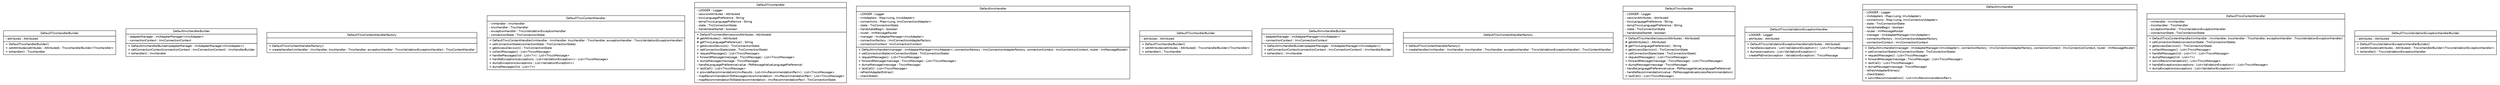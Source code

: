 #!/usr/local/bin/dot
#
# Class diagram 
# Generated by UMLGraph version R5_6 (http://www.umlgraph.org/)
#

digraph G {
	edge [fontname="Helvetica",fontsize=10,labelfontname="Helvetica",labelfontsize=10];
	node [fontname="Helvetica",fontsize=10,shape=plaintext];
	nodesep=0.25;
	ranksep=0.5;
	// de.hsbremen.tc.tnc.tnccs.message.handler.simple.DefaultTncsHandlerBuilder
	c3071 [label=<<table title="de.hsbremen.tc.tnc.tnccs.message.handler.simple.DefaultTncsHandlerBuilder" border="0" cellborder="1" cellspacing="0" cellpadding="2" port="p" href="./DefaultTncsHandlerBuilder.html">
		<tr><td><table border="0" cellspacing="0" cellpadding="1">
<tr><td align="center" balign="center"> DefaultTncsHandlerBuilder </td></tr>
		</table></td></tr>
		<tr><td><table border="0" cellspacing="0" cellpadding="1">
<tr><td align="left" balign="left"> - attributes : Attributed </td></tr>
		</table></td></tr>
		<tr><td><table border="0" cellspacing="0" cellpadding="1">
<tr><td align="left" balign="left"> + DefaultTncsHandlerBuilder() </td></tr>
<tr><td align="left" balign="left"> + setAttributes(attributes : Attributed) : TnccsHandlerBuilder&lt;TncsHandler&gt; </td></tr>
<tr><td align="left" balign="left"> + toHandler() : TncsHandler </td></tr>
		</table></td></tr>
		</table>>, URL="./DefaultTncsHandlerBuilder.html", fontname="Helvetica", fontcolor="black", fontsize=10.0];
	// de.hsbremen.tc.tnc.tnccs.message.handler.simple.DefaultImcHandlerBuilder
	c3072 [label=<<table title="de.hsbremen.tc.tnc.tnccs.message.handler.simple.DefaultImcHandlerBuilder" border="0" cellborder="1" cellspacing="0" cellpadding="2" port="p" href="./DefaultImcHandlerBuilder.html">
		<tr><td><table border="0" cellspacing="0" cellpadding="1">
<tr><td align="center" balign="center"> DefaultImcHandlerBuilder </td></tr>
		</table></td></tr>
		<tr><td><table border="0" cellspacing="0" cellpadding="1">
<tr><td align="left" balign="left"> - adapterManager : ImAdapterManager&lt;ImcAdapter&gt; </td></tr>
<tr><td align="left" balign="left"> - connectionContext : ImcConnectionContext </td></tr>
		</table></td></tr>
		<tr><td><table border="0" cellspacing="0" cellpadding="1">
<tr><td align="left" balign="left"> + DefaultImcHandlerBuilder(adapterManager : ImAdapterManager&lt;ImcAdapter&gt;) </td></tr>
<tr><td align="left" balign="left"> + setConnectionContext(connectionContext : ImcConnectionContext) : ImcHandlerBuilder </td></tr>
<tr><td align="left" balign="left"> + toHandler() : ImcHandler </td></tr>
		</table></td></tr>
		</table>>, URL="./DefaultImcHandlerBuilder.html", fontname="Helvetica", fontcolor="black", fontsize=10.0];
	// de.hsbremen.tc.tnc.tnccs.message.handler.simple.DefaultTncsContentHandlerFactory
	c3073 [label=<<table title="de.hsbremen.tc.tnc.tnccs.message.handler.simple.DefaultTncsContentHandlerFactory" border="0" cellborder="1" cellspacing="0" cellpadding="2" port="p" href="./DefaultTncsContentHandlerFactory.html">
		<tr><td><table border="0" cellspacing="0" cellpadding="1">
<tr><td align="center" balign="center"> DefaultTncsContentHandlerFactory </td></tr>
		</table></td></tr>
		<tr><td><table border="0" cellspacing="0" cellpadding="1">
<tr><td align="left" balign="left">  </td></tr>
		</table></td></tr>
		<tr><td><table border="0" cellspacing="0" cellpadding="1">
<tr><td align="left" balign="left"> + DefaultTncsContentHandlerFactory() </td></tr>
<tr><td align="left" balign="left"> + createHandler(imHandler : ImvHandler, tncsHandler : TncsHandler, exceptionHandler : TnccsValidationExceptionHandler) : TncsContentHandler </td></tr>
		</table></td></tr>
		</table>>, URL="./DefaultTncsContentHandlerFactory.html", fontname="Helvetica", fontcolor="black", fontsize=10.0];
	// de.hsbremen.tc.tnc.tnccs.message.handler.simple.DefaultTnccContentHandler
	c3074 [label=<<table title="de.hsbremen.tc.tnc.tnccs.message.handler.simple.DefaultTnccContentHandler" border="0" cellborder="1" cellspacing="0" cellpadding="2" port="p" href="./DefaultTnccContentHandler.html">
		<tr><td><table border="0" cellspacing="0" cellpadding="1">
<tr><td align="center" balign="center"> DefaultTnccContentHandler </td></tr>
		</table></td></tr>
		<tr><td><table border="0" cellspacing="0" cellpadding="1">
<tr><td align="left" balign="left"> - imHandler : ImcHandler </td></tr>
<tr><td align="left" balign="left"> - tnccHandler : TnccHandler </td></tr>
<tr><td align="left" balign="left"> - exceptionHandler : TnccsValidationExceptionHandler </td></tr>
<tr><td align="left" balign="left"> - connectionState : TncConnectionState </td></tr>
		</table></td></tr>
		<tr><td><table border="0" cellspacing="0" cellpadding="1">
<tr><td align="left" balign="left"> + DefaultTnccContentHandler(imHandler : ImcHandler, tnccHandler : TnccHandler, exceptionHandler : TnccsValidationExceptionHandler) </td></tr>
<tr><td align="left" balign="left"> + setConnectionState(connectionState : TncConnectionState) </td></tr>
<tr><td align="left" balign="left"> + getAccessDecision() : TncConnectionState </td></tr>
<tr><td align="left" balign="left"> + collectMessages() : List&lt;TnccsMessage&gt; </td></tr>
<tr><td align="left" balign="left"> + handleMessages(list : List&lt;?&gt;) : List&lt;TnccsMessage&gt; </td></tr>
<tr><td align="left" balign="left"> + handleExceptions(exceptions : List&lt;ValidationException&gt;) : List&lt;TnccsMessage&gt; </td></tr>
<tr><td align="left" balign="left"> + dumpExceptions(exceptions : List&lt;ValidationException&gt;) </td></tr>
<tr><td align="left" balign="left"> + dumpMessages(list : List&lt;?&gt;) </td></tr>
		</table></td></tr>
		</table>>, URL="./DefaultTnccContentHandler.html", fontname="Helvetica", fontcolor="black", fontsize=10.0];
	// de.hsbremen.tc.tnc.tnccs.message.handler.simple.DefaultTncsHandler
	c3075 [label=<<table title="de.hsbremen.tc.tnc.tnccs.message.handler.simple.DefaultTncsHandler" border="0" cellborder="1" cellspacing="0" cellpadding="2" port="p" href="./DefaultTncsHandler.html">
		<tr><td><table border="0" cellspacing="0" cellpadding="1">
<tr><td align="center" balign="center"> DefaultTncsHandler </td></tr>
		</table></td></tr>
		<tr><td><table border="0" cellspacing="0" cellpadding="1">
<tr><td align="left" balign="left"> - LOGGER : Logger </td></tr>
<tr><td align="left" balign="left"> - sessionAttributes : Attributed </td></tr>
<tr><td align="left" balign="left"> - tnccLanguagePreference : String </td></tr>
<tr><td align="left" balign="left"> - tempTnccsLanguagePrefernce : String </td></tr>
<tr><td align="left" balign="left"> - state : TncConnectionState </td></tr>
<tr><td align="left" balign="left"> - handshakeStartet : boolean </td></tr>
		</table></td></tr>
		<tr><td><table border="0" cellspacing="0" cellpadding="1">
<tr><td align="left" balign="left"> + DefaultTncsHandler(sessionAttributes : Attributed) </td></tr>
<tr><td align="left" balign="left"> # getAttributes() : Attributed </td></tr>
<tr><td align="left" balign="left"> # getTnccLanguagePreference() : String </td></tr>
<tr><td align="left" balign="left"> + getAccessDecision() : TncConnectionState </td></tr>
<tr><td align="left" balign="left"> + setConnectionState(state : TncConnectionState) </td></tr>
<tr><td align="left" balign="left"> + requestMessages() : List&lt;TnccsMessage&gt; </td></tr>
<tr><td align="left" balign="left"> + forwardMessage(message : TnccsMessage) : List&lt;TnccsMessage&gt; </td></tr>
<tr><td align="left" balign="left"> + dumpMessage(message : TnccsMessage) </td></tr>
<tr><td align="left" balign="left"> - handleLanguagePreference(value : PbMessageValueLanguagePreference) </td></tr>
<tr><td align="left" balign="left"> + lastCall() : List&lt;TnccsMessage&gt; </td></tr>
<tr><td align="left" balign="left"> + provideRecommendation(imvResults : List&lt;ImvRecommendationPair&gt;) : List&lt;TnccsMessage&gt; </td></tr>
<tr><td align="left" balign="left"> - mapRecommendationToMessages(recommendation : ImvRecommendationPair) : List&lt;TnccsMessage&gt; </td></tr>
<tr><td align="left" balign="left"> - mapRecommendationToState(recommendation : ImvRecommendationPair) : TncConnectionState </td></tr>
		</table></td></tr>
		</table>>, URL="./DefaultTncsHandler.html", fontname="Helvetica", fontcolor="black", fontsize=10.0];
	// de.hsbremen.tc.tnc.tnccs.message.handler.simple.DefaultImcHandler
	c3076 [label=<<table title="de.hsbremen.tc.tnc.tnccs.message.handler.simple.DefaultImcHandler" border="0" cellborder="1" cellspacing="0" cellpadding="2" port="p" href="./DefaultImcHandler.html">
		<tr><td><table border="0" cellspacing="0" cellpadding="1">
<tr><td align="center" balign="center"> DefaultImcHandler </td></tr>
		</table></td></tr>
		<tr><td><table border="0" cellspacing="0" cellpadding="1">
<tr><td align="left" balign="left"> - LOGGER : Logger </td></tr>
<tr><td align="left" balign="left"> - imAdapters : Map&lt;Long, ImcAdapter&gt; </td></tr>
<tr><td align="left" balign="left"> - connections : Map&lt;Long, ImcConnectionAdapter&gt; </td></tr>
<tr><td align="left" balign="left"> - state : TncConnectionState </td></tr>
<tr><td align="left" balign="left"> - handshakeBegin : boolean </td></tr>
<tr><td align="left" balign="left"> - router : ImMessageRouter </td></tr>
<tr><td align="left" balign="left"> - manager : ImAdapterManager&lt;ImcAdapter&gt; </td></tr>
<tr><td align="left" balign="left"> - connectionFactory : ImcConnectionAdapterFactory </td></tr>
<tr><td align="left" balign="left"> - connectionContext : ImcConnectionContext </td></tr>
		</table></td></tr>
		<tr><td><table border="0" cellspacing="0" cellpadding="1">
<tr><td align="left" balign="left"> + DefaultImcHandler(manager : ImAdapterManager&lt;ImcAdapter&gt;, connectionFactory : ImcConnectionAdapterFactory, connectionContext : ImcConnectionContext, router : ImMessageRouter) </td></tr>
<tr><td align="left" balign="left"> + setConnectionState(imConnectionState : TncConnectionState) </td></tr>
<tr><td align="left" balign="left"> + requestMessages() : List&lt;TnccsMessage&gt; </td></tr>
<tr><td align="left" balign="left"> + forwardMessage(message : TnccsMessage) : List&lt;TnccsMessage&gt; </td></tr>
<tr><td align="left" balign="left"> + dumpMessage(message : TnccsMessage) </td></tr>
<tr><td align="left" balign="left"> + lastCall() : List&lt;TnccsMessage&gt; </td></tr>
<tr><td align="left" balign="left"> - refreshAdapterEntries() </td></tr>
<tr><td align="left" balign="left"> - checkState() </td></tr>
		</table></td></tr>
		</table>>, URL="./DefaultImcHandler.html", fontname="Helvetica", fontcolor="black", fontsize=10.0];
	// de.hsbremen.tc.tnc.tnccs.message.handler.simple.DefaultTnccHandlerBuilder
	c3077 [label=<<table title="de.hsbremen.tc.tnc.tnccs.message.handler.simple.DefaultTnccHandlerBuilder" border="0" cellborder="1" cellspacing="0" cellpadding="2" port="p" href="./DefaultTnccHandlerBuilder.html">
		<tr><td><table border="0" cellspacing="0" cellpadding="1">
<tr><td align="center" balign="center"> DefaultTnccHandlerBuilder </td></tr>
		</table></td></tr>
		<tr><td><table border="0" cellspacing="0" cellpadding="1">
<tr><td align="left" balign="left"> - attributes : Attributed </td></tr>
		</table></td></tr>
		<tr><td><table border="0" cellspacing="0" cellpadding="1">
<tr><td align="left" balign="left"> + DefaultTnccHandlerBuilder() </td></tr>
<tr><td align="left" balign="left"> + setAttributes(attributes : Attributed) : TnccsHandlerBuilder&lt;TnccHandler&gt; </td></tr>
<tr><td align="left" balign="left"> + toHandler() : TnccHandler </td></tr>
		</table></td></tr>
		</table>>, URL="./DefaultTnccHandlerBuilder.html", fontname="Helvetica", fontcolor="black", fontsize=10.0];
	// de.hsbremen.tc.tnc.tnccs.message.handler.simple.DefaultImvHandlerBuilder
	c3078 [label=<<table title="de.hsbremen.tc.tnc.tnccs.message.handler.simple.DefaultImvHandlerBuilder" border="0" cellborder="1" cellspacing="0" cellpadding="2" port="p" href="./DefaultImvHandlerBuilder.html">
		<tr><td><table border="0" cellspacing="0" cellpadding="1">
<tr><td align="center" balign="center"> DefaultImvHandlerBuilder </td></tr>
		</table></td></tr>
		<tr><td><table border="0" cellspacing="0" cellpadding="1">
<tr><td align="left" balign="left"> - adapterManager : ImAdapterManager&lt;ImvAdapter&gt; </td></tr>
<tr><td align="left" balign="left"> - connectionContext : ImvConnectionContext </td></tr>
		</table></td></tr>
		<tr><td><table border="0" cellspacing="0" cellpadding="1">
<tr><td align="left" balign="left"> + DefaultImvHandlerBuilder(adapterManager : ImAdapterManager&lt;ImvAdapter&gt;) </td></tr>
<tr><td align="left" balign="left"> + setConnectionContext(connectionContext : ImvConnectionContext) : ImvHandlerBuilder </td></tr>
<tr><td align="left" balign="left"> + toHandler() : ImvHandler </td></tr>
		</table></td></tr>
		</table>>, URL="./DefaultImvHandlerBuilder.html", fontname="Helvetica", fontcolor="black", fontsize=10.0];
	// de.hsbremen.tc.tnc.tnccs.message.handler.simple.DefaultTnccContentHandlerFactory
	c3079 [label=<<table title="de.hsbremen.tc.tnc.tnccs.message.handler.simple.DefaultTnccContentHandlerFactory" border="0" cellborder="1" cellspacing="0" cellpadding="2" port="p" href="./DefaultTnccContentHandlerFactory.html">
		<tr><td><table border="0" cellspacing="0" cellpadding="1">
<tr><td align="center" balign="center"> DefaultTnccContentHandlerFactory </td></tr>
		</table></td></tr>
		<tr><td><table border="0" cellspacing="0" cellpadding="1">
<tr><td align="left" balign="left">  </td></tr>
		</table></td></tr>
		<tr><td><table border="0" cellspacing="0" cellpadding="1">
<tr><td align="left" balign="left"> + DefaultTnccContentHandlerFactory() </td></tr>
<tr><td align="left" balign="left"> + createHandler(imHandler : ImcHandler, tnccHandler : TnccHandler, exceptionHandler : TnccsValidationExceptionHandler) : TnccContentHandler </td></tr>
		</table></td></tr>
		</table>>, URL="./DefaultTnccContentHandlerFactory.html", fontname="Helvetica", fontcolor="black", fontsize=10.0];
	// de.hsbremen.tc.tnc.tnccs.message.handler.simple.DefaultTnccHandler
	c3080 [label=<<table title="de.hsbremen.tc.tnc.tnccs.message.handler.simple.DefaultTnccHandler" border="0" cellborder="1" cellspacing="0" cellpadding="2" port="p" href="./DefaultTnccHandler.html">
		<tr><td><table border="0" cellspacing="0" cellpadding="1">
<tr><td align="center" balign="center"> DefaultTnccHandler </td></tr>
		</table></td></tr>
		<tr><td><table border="0" cellspacing="0" cellpadding="1">
<tr><td align="left" balign="left"> - LOGGER : Logger </td></tr>
<tr><td align="left" balign="left"> - sessionAttributes : Attributed </td></tr>
<tr><td align="left" balign="left"> - tnccLanguagePreference : String </td></tr>
<tr><td align="left" balign="left"> - tempTnccsLanguagePreference : String </td></tr>
<tr><td align="left" balign="left"> - state : TncConnectionState </td></tr>
<tr><td align="left" balign="left"> - handshakeStartet : boolean </td></tr>
		</table></td></tr>
		<tr><td><table border="0" cellspacing="0" cellpadding="1">
<tr><td align="left" balign="left"> + DefaultTnccHandler(sessionAttributes : Attributed) </td></tr>
<tr><td align="left" balign="left"> # getAttributes() : Attributed </td></tr>
<tr><td align="left" balign="left"> # getTnccLanguagePreference() : String </td></tr>
<tr><td align="left" balign="left"> + getAccessDecision() : TncConnectionState </td></tr>
<tr><td align="left" balign="left"> + setConnectionState(state : TncConnectionState) </td></tr>
<tr><td align="left" balign="left"> + requestMessages() : List&lt;TnccsMessage&gt; </td></tr>
<tr><td align="left" balign="left"> + forwardMessage(message : TnccsMessage) : List&lt;TnccsMessage&gt; </td></tr>
<tr><td align="left" balign="left"> + dumpMessage(message : TnccsMessage) </td></tr>
<tr><td align="left" balign="left"> - handleLanguagePreference(value : PbMessageValueLanguagePreference) </td></tr>
<tr><td align="left" balign="left"> - handleRecommendation(value : PbMessageValueAccessRecommendation) </td></tr>
<tr><td align="left" balign="left"> + lastCall() : List&lt;TnccsMessage&gt; </td></tr>
		</table></td></tr>
		</table>>, URL="./DefaultTnccHandler.html", fontname="Helvetica", fontcolor="black", fontsize=10.0];
	// de.hsbremen.tc.tnc.tnccs.message.handler.simple.DefaultTnccsValidationExceptionHandler
	c3081 [label=<<table title="de.hsbremen.tc.tnc.tnccs.message.handler.simple.DefaultTnccsValidationExceptionHandler" border="0" cellborder="1" cellspacing="0" cellpadding="2" port="p" href="./DefaultTnccsValidationExceptionHandler.html">
		<tr><td><table border="0" cellspacing="0" cellpadding="1">
<tr><td align="center" balign="center"> DefaultTnccsValidationExceptionHandler </td></tr>
		</table></td></tr>
		<tr><td><table border="0" cellspacing="0" cellpadding="1">
<tr><td align="left" balign="left"> - LOGGER : Logger </td></tr>
<tr><td align="left" balign="left"> - attributes : Attributed </td></tr>
		</table></td></tr>
		<tr><td><table border="0" cellspacing="0" cellpadding="1">
<tr><td align="left" balign="left"> + DefaultTnccsValidationExceptionHandler(attributes : Attributed) </td></tr>
<tr><td align="left" balign="left"> + handle(exceptions : List&lt;ValidationException&gt;) : List&lt;TnccsMessage&gt; </td></tr>
<tr><td align="left" balign="left"> + dump(exceptions : List&lt;ValidationException&gt;) </td></tr>
<tr><td align="left" balign="left"> - createPbError(exception : ValidationException) : TnccsMessage </td></tr>
		</table></td></tr>
		</table>>, URL="./DefaultTnccsValidationExceptionHandler.html", fontname="Helvetica", fontcolor="black", fontsize=10.0];
	// de.hsbremen.tc.tnc.tnccs.message.handler.simple.DefaultImvHandler
	c3082 [label=<<table title="de.hsbremen.tc.tnc.tnccs.message.handler.simple.DefaultImvHandler" border="0" cellborder="1" cellspacing="0" cellpadding="2" port="p" href="./DefaultImvHandler.html">
		<tr><td><table border="0" cellspacing="0" cellpadding="1">
<tr><td align="center" balign="center"> DefaultImvHandler </td></tr>
		</table></td></tr>
		<tr><td><table border="0" cellspacing="0" cellpadding="1">
<tr><td align="left" balign="left"> - LOGGER : Logger </td></tr>
<tr><td align="left" balign="left"> - imAdapters : Map&lt;Long, ImvAdapter&gt; </td></tr>
<tr><td align="left" balign="left"> - connections : Map&lt;Long, ImvConnectionAdapter&gt; </td></tr>
<tr><td align="left" balign="left"> - state : TncConnectionState </td></tr>
<tr><td align="left" balign="left"> - handshakeBegin : boolean </td></tr>
<tr><td align="left" balign="left"> - router : ImMessageRouter </td></tr>
<tr><td align="left" balign="left"> - manager : ImAdapterManager&lt;ImvAdapter&gt; </td></tr>
<tr><td align="left" balign="left"> - connectionFactory : ImvConnectionAdapterFactory </td></tr>
<tr><td align="left" balign="left"> - connectionContext : ImvConnectionContext </td></tr>
		</table></td></tr>
		<tr><td><table border="0" cellspacing="0" cellpadding="1">
<tr><td align="left" balign="left"> + DefaultImvHandler(manager : ImAdapterManager&lt;ImvAdapter&gt;, connectionFactory : ImvConnectionAdapterFactory, connectionContext : ImvConnectionContext, router : ImMessageRouter) </td></tr>
<tr><td align="left" balign="left"> + setConnectionState(imConnectionState : TncConnectionState) </td></tr>
<tr><td align="left" balign="left"> + requestMessages() : List&lt;TnccsMessage&gt; </td></tr>
<tr><td align="left" balign="left"> + forwardMessage(message : TnccsMessage) : List&lt;TnccsMessage&gt; </td></tr>
<tr><td align="left" balign="left"> + lastCall() : List&lt;TnccsMessage&gt; </td></tr>
<tr><td align="left" balign="left"> + dumpMessage(message : TnccsMessage) </td></tr>
<tr><td align="left" balign="left"> - refreshAdapterEntries() </td></tr>
<tr><td align="left" balign="left"> - checkState() </td></tr>
<tr><td align="left" balign="left"> + solicitRecommendation() : List&lt;ImvRecommendationPair&gt; </td></tr>
		</table></td></tr>
		</table>>, URL="./DefaultImvHandler.html", fontname="Helvetica", fontcolor="black", fontsize=10.0];
	// de.hsbremen.tc.tnc.tnccs.message.handler.simple.DefaultTncsContentHandler
	c3083 [label=<<table title="de.hsbremen.tc.tnc.tnccs.message.handler.simple.DefaultTncsContentHandler" border="0" cellborder="1" cellspacing="0" cellpadding="2" port="p" href="./DefaultTncsContentHandler.html">
		<tr><td><table border="0" cellspacing="0" cellpadding="1">
<tr><td align="center" balign="center"> DefaultTncsContentHandler </td></tr>
		</table></td></tr>
		<tr><td><table border="0" cellspacing="0" cellpadding="1">
<tr><td align="left" balign="left"> - imHandler : ImvHandler </td></tr>
<tr><td align="left" balign="left"> - tncsHandler : TncsHandler </td></tr>
<tr><td align="left" balign="left"> - exceptionHandler : TnccsValidationExceptionHandler </td></tr>
<tr><td align="left" balign="left"> - connectionState : TncConnectionState </td></tr>
		</table></td></tr>
		<tr><td><table border="0" cellspacing="0" cellpadding="1">
<tr><td align="left" balign="left"> + DefaultTncsContentHandler(imHandler : ImvHandler, tncsHandler : TncsHandler, exceptionHandler : TnccsValidationExceptionHandler) </td></tr>
<tr><td align="left" balign="left"> + setConnectionState(connectionState : TncConnectionState) </td></tr>
<tr><td align="left" balign="left"> + getAccessDecision() : TncConnectionState </td></tr>
<tr><td align="left" balign="left"> + collectMessages() : List&lt;TnccsMessage&gt; </td></tr>
<tr><td align="left" balign="left"> + handleMessages(list : List&lt;?&gt;) : List&lt;TnccsMessage&gt; </td></tr>
<tr><td align="left" balign="left"> + dumpMessages(list : List&lt;?&gt;) </td></tr>
<tr><td align="left" balign="left"> + solicitRecommendation() : List&lt;TnccsMessage&gt; </td></tr>
<tr><td align="left" balign="left"> + handleExceptions(exceptions : List&lt;ValidationException&gt;) : List&lt;TnccsMessage&gt; </td></tr>
<tr><td align="left" balign="left"> + dumpExceptions(exceptions : List&lt;ValidationException&gt;) </td></tr>
		</table></td></tr>
		</table>>, URL="./DefaultTncsContentHandler.html", fontname="Helvetica", fontcolor="black", fontsize=10.0];
	// de.hsbremen.tc.tnc.tnccs.message.handler.simple.DefaultTnccsValidationExceptionHandlerBuilder
	c3084 [label=<<table title="de.hsbremen.tc.tnc.tnccs.message.handler.simple.DefaultTnccsValidationExceptionHandlerBuilder" border="0" cellborder="1" cellspacing="0" cellpadding="2" port="p" href="./DefaultTnccsValidationExceptionHandlerBuilder.html">
		<tr><td><table border="0" cellspacing="0" cellpadding="1">
<tr><td align="center" balign="center"> DefaultTnccsValidationExceptionHandlerBuilder </td></tr>
		</table></td></tr>
		<tr><td><table border="0" cellspacing="0" cellpadding="1">
<tr><td align="left" balign="left"> - attributes : Attributed </td></tr>
		</table></td></tr>
		<tr><td><table border="0" cellspacing="0" cellpadding="1">
<tr><td align="left" balign="left"> + DefaultTnccsValidationExceptionHandlerBuilder() </td></tr>
<tr><td align="left" balign="left"> + setAttributes(attributes : Attributed) : TnccsHandlerBuilder&lt;TnccsValidationExceptionHandler&gt; </td></tr>
<tr><td align="left" balign="left"> + toHandler() : TnccsValidationExceptionHandler </td></tr>
		</table></td></tr>
		</table>>, URL="./DefaultTnccsValidationExceptionHandlerBuilder.html", fontname="Helvetica", fontcolor="black", fontsize=10.0];
}

